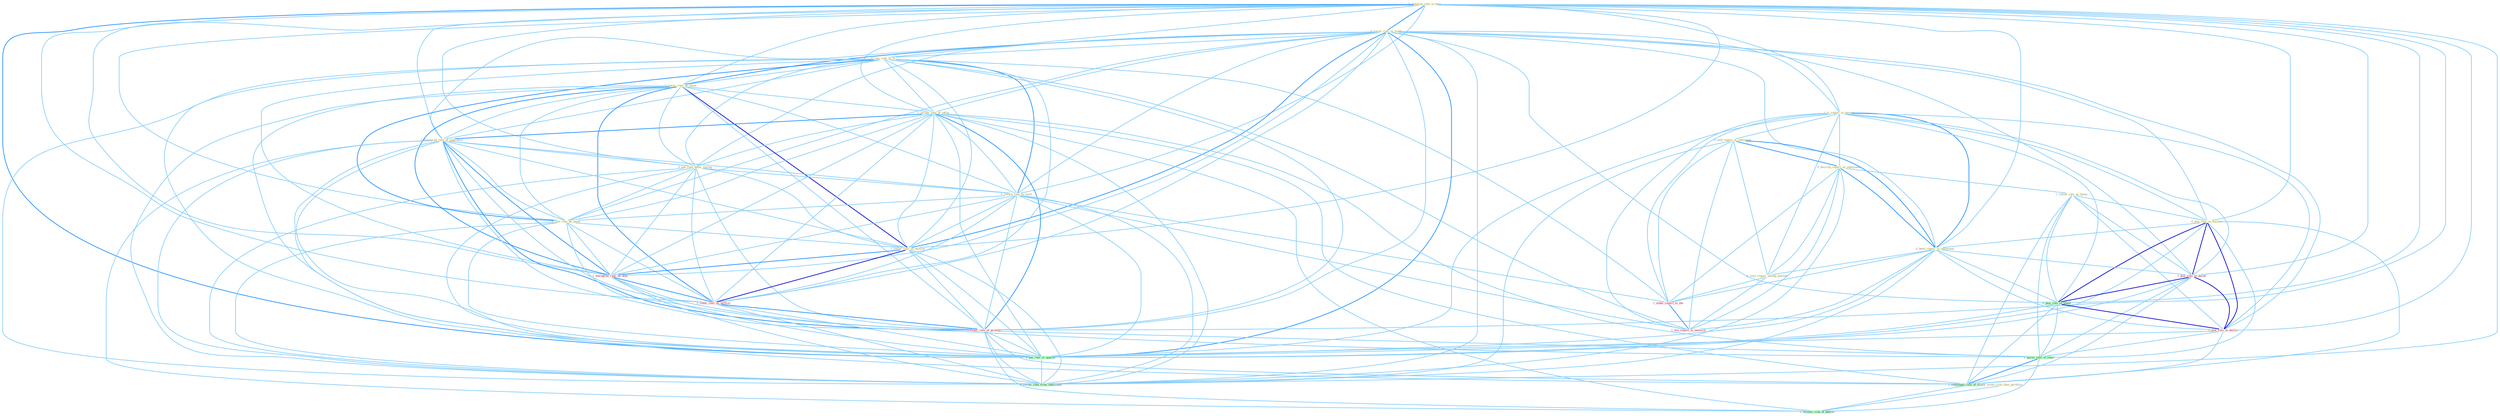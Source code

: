 Graph G{ 
    node
    [shape=polygon,style=filled,width=.5,height=.06,color="#BDFCC9",fixedsize=true,fontsize=4,
    fontcolor="#2f4f4f"];
    {node
    [color="#ffffe0", fontcolor="#8b7d6b"] "0_question_rate_in_hear " "0_lower_rate_in_week " "1_is_report_in_bureau " "0_rais_rate_to_% " "0_told_report_at_entitynam " "1_lower_rate_on_stock " "1_assum_rate_of_inflat " "0_describ_report_as_entitynam " "1_downgrad_rate_of_subsidiari " "1_involv_risk_than_portfolio " "1_relish_role_as_home " "0_eas_rate_befor_spring " "0_return_rate_to_level " "0_rais_rate_by_point " "0_plai_role_in_market " "1_lower_rate_on_million " "0_been_report_in_entitynam " "0_seen_report_among_patient "}
{node [color="#fff0f5", fontcolor="#b22222"] "1_downgrad_rate_on_debt " "1_reduc_rate_on_million " "1_plai_role_in_decad " "1_reduc_rate_of_growth " "1_make_report_to_the " "1_plai_role_in_declin " "1_file_report_to_network "}
edge [color="#B0E2FF"];

	"0_question_rate_in_hear " -- "0_lower_rate_in_week " [w="2", color="#1e90ff" , len=0.8];
	"0_question_rate_in_hear " -- "1_is_report_in_bureau " [w="1", color="#87cefa" ];
	"0_question_rate_in_hear " -- "0_rais_rate_to_% " [w="1", color="#87cefa" ];
	"0_question_rate_in_hear " -- "1_lower_rate_on_stock " [w="1", color="#87cefa" ];
	"0_question_rate_in_hear " -- "1_assum_rate_of_inflat " [w="1", color="#87cefa" ];
	"0_question_rate_in_hear " -- "1_downgrad_rate_of_subsidiari " [w="1", color="#87cefa" ];
	"0_question_rate_in_hear " -- "0_eas_rate_befor_spring " [w="1", color="#87cefa" ];
	"0_question_rate_in_hear " -- "0_return_rate_to_level " [w="1", color="#87cefa" ];
	"0_question_rate_in_hear " -- "0_rais_rate_by_point " [w="1", color="#87cefa" ];
	"0_question_rate_in_hear " -- "0_plai_role_in_market " [w="1", color="#87cefa" ];
	"0_question_rate_in_hear " -- "1_lower_rate_on_million " [w="1", color="#87cefa" ];
	"0_question_rate_in_hear " -- "0_been_report_in_entitynam " [w="1", color="#87cefa" ];
	"0_question_rate_in_hear " -- "1_downgrad_rate_on_debt " [w="1", color="#87cefa" ];
	"0_question_rate_in_hear " -- "1_reduc_rate_on_million " [w="1", color="#87cefa" ];
	"0_question_rate_in_hear " -- "1_plai_role_in_decad " [w="1", color="#87cefa" ];
	"0_question_rate_in_hear " -- "0_plai_role_in_phase " [w="1", color="#87cefa" ];
	"0_question_rate_in_hear " -- "1_reduc_rate_of_growth " [w="1", color="#87cefa" ];
	"0_question_rate_in_hear " -- "1_plai_role_in_declin " [w="1", color="#87cefa" ];
	"0_question_rate_in_hear " -- "0_pai_rate_in_quarter " [w="2", color="#1e90ff" , len=0.8];
	"0_question_rate_in_hear " -- "0_receiv_rate_from_entitynam " [w="1", color="#87cefa" ];
	"0_lower_rate_in_week " -- "1_is_report_in_bureau " [w="1", color="#87cefa" ];
	"0_lower_rate_in_week " -- "0_rais_rate_to_% " [w="1", color="#87cefa" ];
	"0_lower_rate_in_week " -- "1_lower_rate_on_stock " [w="2", color="#1e90ff" , len=0.8];
	"0_lower_rate_in_week " -- "1_assum_rate_of_inflat " [w="1", color="#87cefa" ];
	"0_lower_rate_in_week " -- "1_downgrad_rate_of_subsidiari " [w="1", color="#87cefa" ];
	"0_lower_rate_in_week " -- "0_eas_rate_befor_spring " [w="1", color="#87cefa" ];
	"0_lower_rate_in_week " -- "0_return_rate_to_level " [w="1", color="#87cefa" ];
	"0_lower_rate_in_week " -- "0_rais_rate_by_point " [w="1", color="#87cefa" ];
	"0_lower_rate_in_week " -- "0_plai_role_in_market " [w="1", color="#87cefa" ];
	"0_lower_rate_in_week " -- "1_lower_rate_on_million " [w="2", color="#1e90ff" , len=0.8];
	"0_lower_rate_in_week " -- "0_been_report_in_entitynam " [w="1", color="#87cefa" ];
	"0_lower_rate_in_week " -- "1_downgrad_rate_on_debt " [w="1", color="#87cefa" ];
	"0_lower_rate_in_week " -- "1_reduc_rate_on_million " [w="1", color="#87cefa" ];
	"0_lower_rate_in_week " -- "1_plai_role_in_decad " [w="1", color="#87cefa" ];
	"0_lower_rate_in_week " -- "0_plai_role_in_phase " [w="1", color="#87cefa" ];
	"0_lower_rate_in_week " -- "1_reduc_rate_of_growth " [w="1", color="#87cefa" ];
	"0_lower_rate_in_week " -- "1_plai_role_in_declin " [w="1", color="#87cefa" ];
	"0_lower_rate_in_week " -- "0_pai_rate_in_quarter " [w="2", color="#1e90ff" , len=0.8];
	"0_lower_rate_in_week " -- "0_receiv_rate_from_entitynam " [w="1", color="#87cefa" ];
	"1_is_report_in_bureau " -- "0_told_report_at_entitynam " [w="1", color="#87cefa" ];
	"1_is_report_in_bureau " -- "0_describ_report_as_entitynam " [w="1", color="#87cefa" ];
	"1_is_report_in_bureau " -- "0_plai_role_in_market " [w="1", color="#87cefa" ];
	"1_is_report_in_bureau " -- "0_been_report_in_entitynam " [w="2", color="#1e90ff" , len=0.8];
	"1_is_report_in_bureau " -- "0_seen_report_among_patient " [w="1", color="#87cefa" ];
	"1_is_report_in_bureau " -- "1_plai_role_in_decad " [w="1", color="#87cefa" ];
	"1_is_report_in_bureau " -- "0_plai_role_in_phase " [w="1", color="#87cefa" ];
	"1_is_report_in_bureau " -- "1_make_report_to_the " [w="1", color="#87cefa" ];
	"1_is_report_in_bureau " -- "1_plai_role_in_declin " [w="1", color="#87cefa" ];
	"1_is_report_in_bureau " -- "0_pai_rate_in_quarter " [w="1", color="#87cefa" ];
	"1_is_report_in_bureau " -- "1_file_report_to_network " [w="1", color="#87cefa" ];
	"0_rais_rate_to_% " -- "1_lower_rate_on_stock " [w="1", color="#87cefa" ];
	"0_rais_rate_to_% " -- "1_assum_rate_of_inflat " [w="1", color="#87cefa" ];
	"0_rais_rate_to_% " -- "1_downgrad_rate_of_subsidiari " [w="1", color="#87cefa" ];
	"0_rais_rate_to_% " -- "0_eas_rate_befor_spring " [w="1", color="#87cefa" ];
	"0_rais_rate_to_% " -- "0_return_rate_to_level " [w="2", color="#1e90ff" , len=0.8];
	"0_rais_rate_to_% " -- "0_rais_rate_by_point " [w="2", color="#1e90ff" , len=0.8];
	"0_rais_rate_to_% " -- "1_lower_rate_on_million " [w="1", color="#87cefa" ];
	"0_rais_rate_to_% " -- "1_downgrad_rate_on_debt " [w="1", color="#87cefa" ];
	"0_rais_rate_to_% " -- "1_reduc_rate_on_million " [w="1", color="#87cefa" ];
	"0_rais_rate_to_% " -- "1_reduc_rate_of_growth " [w="1", color="#87cefa" ];
	"0_rais_rate_to_% " -- "1_make_report_to_the " [w="1", color="#87cefa" ];
	"0_rais_rate_to_% " -- "0_pai_rate_in_quarter " [w="1", color="#87cefa" ];
	"0_rais_rate_to_% " -- "1_file_report_to_network " [w="1", color="#87cefa" ];
	"0_rais_rate_to_% " -- "0_receiv_rate_from_entitynam " [w="1", color="#87cefa" ];
	"0_told_report_at_entitynam " -- "0_describ_report_as_entitynam " [w="2", color="#1e90ff" , len=0.8];
	"0_told_report_at_entitynam " -- "0_been_report_in_entitynam " [w="2", color="#1e90ff" , len=0.8];
	"0_told_report_at_entitynam " -- "0_seen_report_among_patient " [w="1", color="#87cefa" ];
	"0_told_report_at_entitynam " -- "1_make_report_to_the " [w="1", color="#87cefa" ];
	"0_told_report_at_entitynam " -- "1_file_report_to_network " [w="1", color="#87cefa" ];
	"0_told_report_at_entitynam " -- "0_receiv_rate_from_entitynam " [w="1", color="#87cefa" ];
	"1_lower_rate_on_stock " -- "1_assum_rate_of_inflat " [w="1", color="#87cefa" ];
	"1_lower_rate_on_stock " -- "1_downgrad_rate_of_subsidiari " [w="1", color="#87cefa" ];
	"1_lower_rate_on_stock " -- "0_eas_rate_befor_spring " [w="1", color="#87cefa" ];
	"1_lower_rate_on_stock " -- "0_return_rate_to_level " [w="1", color="#87cefa" ];
	"1_lower_rate_on_stock " -- "0_rais_rate_by_point " [w="1", color="#87cefa" ];
	"1_lower_rate_on_stock " -- "1_lower_rate_on_million " [w="3", color="#0000cd" , len=0.6];
	"1_lower_rate_on_stock " -- "1_downgrad_rate_on_debt " [w="2", color="#1e90ff" , len=0.8];
	"1_lower_rate_on_stock " -- "1_reduc_rate_on_million " [w="2", color="#1e90ff" , len=0.8];
	"1_lower_rate_on_stock " -- "1_reduc_rate_of_growth " [w="1", color="#87cefa" ];
	"1_lower_rate_on_stock " -- "0_pai_rate_in_quarter " [w="1", color="#87cefa" ];
	"1_lower_rate_on_stock " -- "0_receiv_rate_from_entitynam " [w="1", color="#87cefa" ];
	"1_assum_rate_of_inflat " -- "1_downgrad_rate_of_subsidiari " [w="2", color="#1e90ff" , len=0.8];
	"1_assum_rate_of_inflat " -- "0_eas_rate_befor_spring " [w="1", color="#87cefa" ];
	"1_assum_rate_of_inflat " -- "0_return_rate_to_level " [w="1", color="#87cefa" ];
	"1_assum_rate_of_inflat " -- "0_rais_rate_by_point " [w="1", color="#87cefa" ];
	"1_assum_rate_of_inflat " -- "1_lower_rate_on_million " [w="1", color="#87cefa" ];
	"1_assum_rate_of_inflat " -- "1_downgrad_rate_on_debt " [w="1", color="#87cefa" ];
	"1_assum_rate_of_inflat " -- "1_reduc_rate_on_million " [w="1", color="#87cefa" ];
	"1_assum_rate_of_inflat " -- "1_reduc_rate_of_growth " [w="2", color="#1e90ff" , len=0.8];
	"1_assum_rate_of_inflat " -- "0_pai_rate_in_quarter " [w="1", color="#87cefa" ];
	"1_assum_rate_of_inflat " -- "1_pursu_role_of_senat " [w="1", color="#87cefa" ];
	"1_assum_rate_of_inflat " -- "1_entitynam_role_of_court " [w="1", color="#87cefa" ];
	"1_assum_rate_of_inflat " -- "0_receiv_rate_from_entitynam " [w="1", color="#87cefa" ];
	"1_assum_rate_of_inflat " -- "1_increas_risk_of_default " [w="1", color="#87cefa" ];
	"0_describ_report_as_entitynam " -- "1_relish_role_as_home " [w="1", color="#87cefa" ];
	"0_describ_report_as_entitynam " -- "0_been_report_in_entitynam " [w="2", color="#1e90ff" , len=0.8];
	"0_describ_report_as_entitynam " -- "0_seen_report_among_patient " [w="1", color="#87cefa" ];
	"0_describ_report_as_entitynam " -- "1_make_report_to_the " [w="1", color="#87cefa" ];
	"0_describ_report_as_entitynam " -- "1_file_report_to_network " [w="1", color="#87cefa" ];
	"0_describ_report_as_entitynam " -- "0_receiv_rate_from_entitynam " [w="1", color="#87cefa" ];
	"1_downgrad_rate_of_subsidiari " -- "0_eas_rate_befor_spring " [w="1", color="#87cefa" ];
	"1_downgrad_rate_of_subsidiari " -- "0_return_rate_to_level " [w="1", color="#87cefa" ];
	"1_downgrad_rate_of_subsidiari " -- "0_rais_rate_by_point " [w="1", color="#87cefa" ];
	"1_downgrad_rate_of_subsidiari " -- "1_lower_rate_on_million " [w="1", color="#87cefa" ];
	"1_downgrad_rate_of_subsidiari " -- "1_downgrad_rate_on_debt " [w="2", color="#1e90ff" , len=0.8];
	"1_downgrad_rate_of_subsidiari " -- "1_reduc_rate_on_million " [w="1", color="#87cefa" ];
	"1_downgrad_rate_of_subsidiari " -- "1_reduc_rate_of_growth " [w="2", color="#1e90ff" , len=0.8];
	"1_downgrad_rate_of_subsidiari " -- "0_pai_rate_in_quarter " [w="1", color="#87cefa" ];
	"1_downgrad_rate_of_subsidiari " -- "1_pursu_role_of_senat " [w="1", color="#87cefa" ];
	"1_downgrad_rate_of_subsidiari " -- "1_entitynam_role_of_court " [w="1", color="#87cefa" ];
	"1_downgrad_rate_of_subsidiari " -- "0_receiv_rate_from_entitynam " [w="1", color="#87cefa" ];
	"1_downgrad_rate_of_subsidiari " -- "1_increas_risk_of_default " [w="1", color="#87cefa" ];
	"1_involv_risk_than_portfolio " -- "1_increas_risk_of_default " [w="1", color="#87cefa" ];
	"1_relish_role_as_home " -- "0_plai_role_in_market " [w="1", color="#87cefa" ];
	"1_relish_role_as_home " -- "1_plai_role_in_decad " [w="1", color="#87cefa" ];
	"1_relish_role_as_home " -- "0_plai_role_in_phase " [w="1", color="#87cefa" ];
	"1_relish_role_as_home " -- "1_plai_role_in_declin " [w="1", color="#87cefa" ];
	"1_relish_role_as_home " -- "1_pursu_role_of_senat " [w="1", color="#87cefa" ];
	"1_relish_role_as_home " -- "1_entitynam_role_of_court " [w="1", color="#87cefa" ];
	"0_eas_rate_befor_spring " -- "0_return_rate_to_level " [w="1", color="#87cefa" ];
	"0_eas_rate_befor_spring " -- "0_rais_rate_by_point " [w="1", color="#87cefa" ];
	"0_eas_rate_befor_spring " -- "1_lower_rate_on_million " [w="1", color="#87cefa" ];
	"0_eas_rate_befor_spring " -- "1_downgrad_rate_on_debt " [w="1", color="#87cefa" ];
	"0_eas_rate_befor_spring " -- "1_reduc_rate_on_million " [w="1", color="#87cefa" ];
	"0_eas_rate_befor_spring " -- "1_reduc_rate_of_growth " [w="1", color="#87cefa" ];
	"0_eas_rate_befor_spring " -- "0_pai_rate_in_quarter " [w="1", color="#87cefa" ];
	"0_eas_rate_befor_spring " -- "0_receiv_rate_from_entitynam " [w="1", color="#87cefa" ];
	"0_return_rate_to_level " -- "0_rais_rate_by_point " [w="1", color="#87cefa" ];
	"0_return_rate_to_level " -- "1_lower_rate_on_million " [w="1", color="#87cefa" ];
	"0_return_rate_to_level " -- "1_downgrad_rate_on_debt " [w="1", color="#87cefa" ];
	"0_return_rate_to_level " -- "1_reduc_rate_on_million " [w="1", color="#87cefa" ];
	"0_return_rate_to_level " -- "1_reduc_rate_of_growth " [w="1", color="#87cefa" ];
	"0_return_rate_to_level " -- "1_make_report_to_the " [w="1", color="#87cefa" ];
	"0_return_rate_to_level " -- "0_pai_rate_in_quarter " [w="1", color="#87cefa" ];
	"0_return_rate_to_level " -- "1_file_report_to_network " [w="1", color="#87cefa" ];
	"0_return_rate_to_level " -- "0_receiv_rate_from_entitynam " [w="1", color="#87cefa" ];
	"0_rais_rate_by_point " -- "1_lower_rate_on_million " [w="1", color="#87cefa" ];
	"0_rais_rate_by_point " -- "1_downgrad_rate_on_debt " [w="1", color="#87cefa" ];
	"0_rais_rate_by_point " -- "1_reduc_rate_on_million " [w="1", color="#87cefa" ];
	"0_rais_rate_by_point " -- "1_reduc_rate_of_growth " [w="1", color="#87cefa" ];
	"0_rais_rate_by_point " -- "0_pai_rate_in_quarter " [w="1", color="#87cefa" ];
	"0_rais_rate_by_point " -- "0_receiv_rate_from_entitynam " [w="1", color="#87cefa" ];
	"0_plai_role_in_market " -- "0_been_report_in_entitynam " [w="1", color="#87cefa" ];
	"0_plai_role_in_market " -- "1_plai_role_in_decad " [w="3", color="#0000cd" , len=0.6];
	"0_plai_role_in_market " -- "0_plai_role_in_phase " [w="3", color="#0000cd" , len=0.6];
	"0_plai_role_in_market " -- "1_plai_role_in_declin " [w="3", color="#0000cd" , len=0.6];
	"0_plai_role_in_market " -- "0_pai_rate_in_quarter " [w="1", color="#87cefa" ];
	"0_plai_role_in_market " -- "1_pursu_role_of_senat " [w="1", color="#87cefa" ];
	"0_plai_role_in_market " -- "1_entitynam_role_of_court " [w="1", color="#87cefa" ];
	"1_lower_rate_on_million " -- "1_downgrad_rate_on_debt " [w="2", color="#1e90ff" , len=0.8];
	"1_lower_rate_on_million " -- "1_reduc_rate_on_million " [w="3", color="#0000cd" , len=0.6];
	"1_lower_rate_on_million " -- "1_reduc_rate_of_growth " [w="1", color="#87cefa" ];
	"1_lower_rate_on_million " -- "0_pai_rate_in_quarter " [w="1", color="#87cefa" ];
	"1_lower_rate_on_million " -- "0_receiv_rate_from_entitynam " [w="1", color="#87cefa" ];
	"0_been_report_in_entitynam " -- "0_seen_report_among_patient " [w="1", color="#87cefa" ];
	"0_been_report_in_entitynam " -- "1_plai_role_in_decad " [w="1", color="#87cefa" ];
	"0_been_report_in_entitynam " -- "0_plai_role_in_phase " [w="1", color="#87cefa" ];
	"0_been_report_in_entitynam " -- "1_make_report_to_the " [w="1", color="#87cefa" ];
	"0_been_report_in_entitynam " -- "1_plai_role_in_declin " [w="1", color="#87cefa" ];
	"0_been_report_in_entitynam " -- "0_pai_rate_in_quarter " [w="1", color="#87cefa" ];
	"0_been_report_in_entitynam " -- "1_file_report_to_network " [w="1", color="#87cefa" ];
	"0_been_report_in_entitynam " -- "0_receiv_rate_from_entitynam " [w="1", color="#87cefa" ];
	"0_seen_report_among_patient " -- "1_make_report_to_the " [w="1", color="#87cefa" ];
	"0_seen_report_among_patient " -- "1_file_report_to_network " [w="1", color="#87cefa" ];
	"1_downgrad_rate_on_debt " -- "1_reduc_rate_on_million " [w="2", color="#1e90ff" , len=0.8];
	"1_downgrad_rate_on_debt " -- "1_reduc_rate_of_growth " [w="1", color="#87cefa" ];
	"1_downgrad_rate_on_debt " -- "0_pai_rate_in_quarter " [w="1", color="#87cefa" ];
	"1_downgrad_rate_on_debt " -- "0_receiv_rate_from_entitynam " [w="1", color="#87cefa" ];
	"1_reduc_rate_on_million " -- "1_reduc_rate_of_growth " [w="2", color="#1e90ff" , len=0.8];
	"1_reduc_rate_on_million " -- "0_pai_rate_in_quarter " [w="1", color="#87cefa" ];
	"1_reduc_rate_on_million " -- "0_receiv_rate_from_entitynam " [w="1", color="#87cefa" ];
	"1_plai_role_in_decad " -- "0_plai_role_in_phase " [w="3", color="#0000cd" , len=0.6];
	"1_plai_role_in_decad " -- "1_plai_role_in_declin " [w="3", color="#0000cd" , len=0.6];
	"1_plai_role_in_decad " -- "0_pai_rate_in_quarter " [w="1", color="#87cefa" ];
	"1_plai_role_in_decad " -- "1_pursu_role_of_senat " [w="1", color="#87cefa" ];
	"1_plai_role_in_decad " -- "1_entitynam_role_of_court " [w="1", color="#87cefa" ];
	"0_plai_role_in_phase " -- "1_plai_role_in_declin " [w="3", color="#0000cd" , len=0.6];
	"0_plai_role_in_phase " -- "0_pai_rate_in_quarter " [w="1", color="#87cefa" ];
	"0_plai_role_in_phase " -- "1_pursu_role_of_senat " [w="1", color="#87cefa" ];
	"0_plai_role_in_phase " -- "1_entitynam_role_of_court " [w="1", color="#87cefa" ];
	"1_reduc_rate_of_growth " -- "0_pai_rate_in_quarter " [w="1", color="#87cefa" ];
	"1_reduc_rate_of_growth " -- "1_pursu_role_of_senat " [w="1", color="#87cefa" ];
	"1_reduc_rate_of_growth " -- "1_entitynam_role_of_court " [w="1", color="#87cefa" ];
	"1_reduc_rate_of_growth " -- "0_receiv_rate_from_entitynam " [w="1", color="#87cefa" ];
	"1_reduc_rate_of_growth " -- "1_increas_risk_of_default " [w="1", color="#87cefa" ];
	"1_make_report_to_the " -- "1_file_report_to_network " [w="2", color="#1e90ff" , len=0.8];
	"1_plai_role_in_declin " -- "0_pai_rate_in_quarter " [w="1", color="#87cefa" ];
	"1_plai_role_in_declin " -- "1_pursu_role_of_senat " [w="1", color="#87cefa" ];
	"1_plai_role_in_declin " -- "1_entitynam_role_of_court " [w="1", color="#87cefa" ];
	"0_pai_rate_in_quarter " -- "0_receiv_rate_from_entitynam " [w="1", color="#87cefa" ];
	"1_pursu_role_of_senat " -- "1_entitynam_role_of_court " [w="2", color="#1e90ff" , len=0.8];
	"1_pursu_role_of_senat " -- "1_increas_risk_of_default " [w="1", color="#87cefa" ];
	"1_entitynam_role_of_court " -- "1_increas_risk_of_default " [w="1", color="#87cefa" ];
}